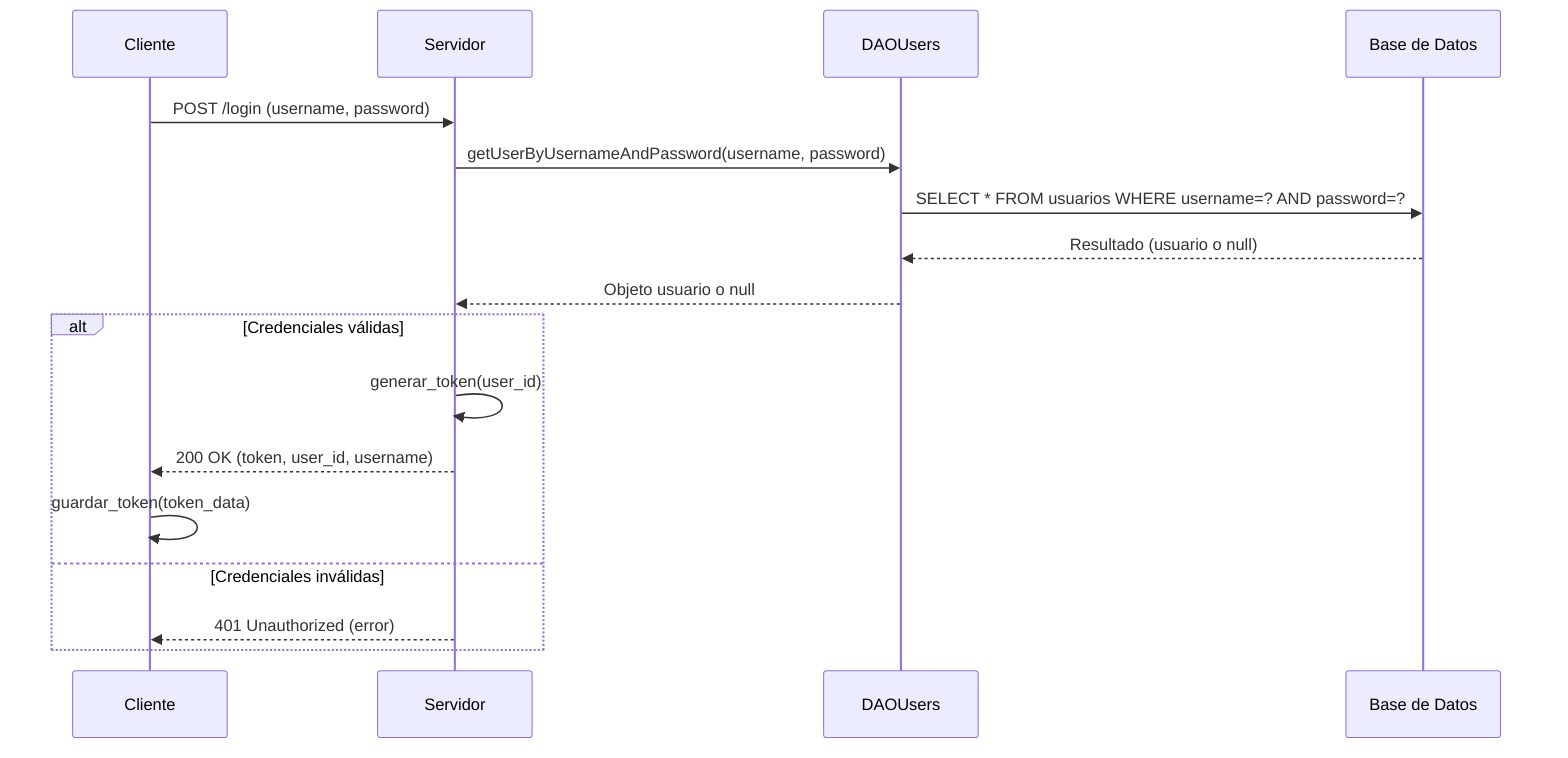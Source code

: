sequenceDiagram
    participant Cliente as Cliente
    participant Servidor as Servidor
    participant DAOUsers as DAOUsers
    participant BD as Base de Datos

    Cliente->>Servidor: POST /login (username, password)
    Servidor->>DAOUsers: getUserByUsernameAndPassword(username, password)
    DAOUsers->>BD: SELECT * FROM usuarios WHERE username=? AND password=?
    BD-->>DAOUsers: Resultado (usuario o null)
    DAOUsers-->>Servidor: Objeto usuario o null
    
    alt Credenciales válidas
        Servidor->>Servidor: generar_token(user_id)
        Servidor-->>Cliente: 200 OK (token, user_id, username)
        Cliente->>Cliente: guardar_token(token_data)
    else Credenciales inválidas
        Servidor-->>Cliente: 401 Unauthorized (error)
    end